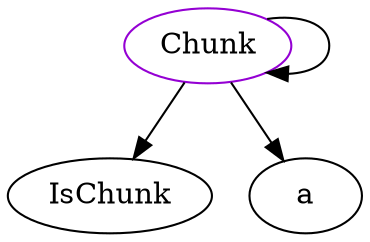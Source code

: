 digraph chunk{
Chunk	[shape=oval, color=darkviolet, label="Chunk"];
Chunk -> IsChunk;
Chunk -> a;
Chunk -> Chunk;
}
